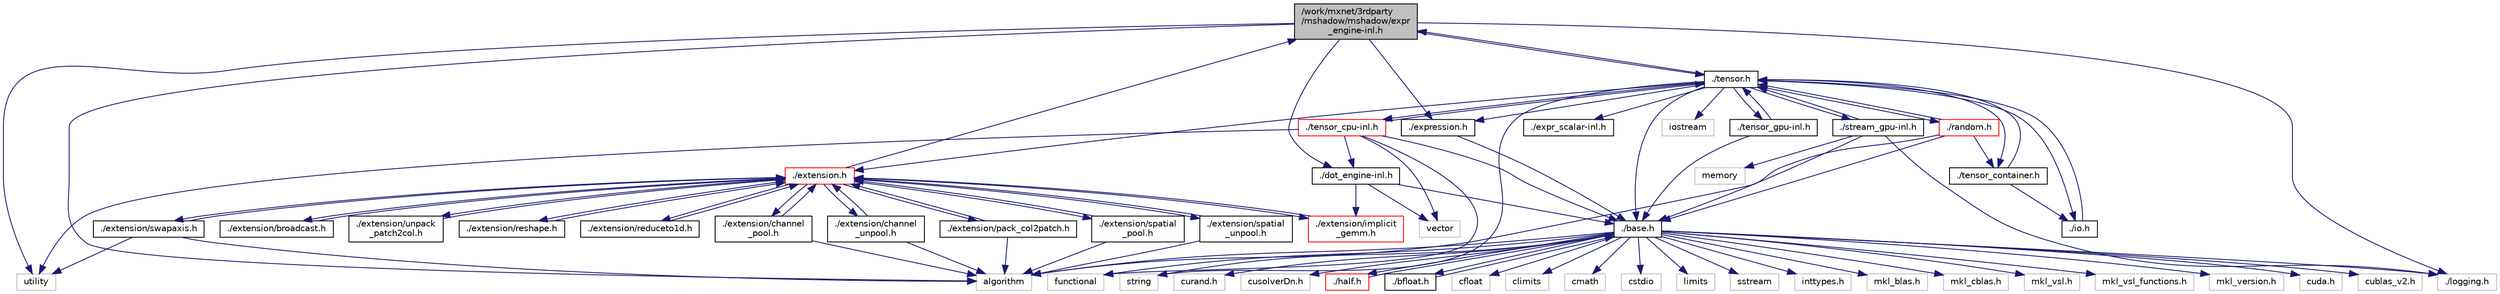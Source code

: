 digraph "/work/mxnet/3rdparty/mshadow/mshadow/expr_engine-inl.h"
{
 // LATEX_PDF_SIZE
  edge [fontname="Helvetica",fontsize="10",labelfontname="Helvetica",labelfontsize="10"];
  node [fontname="Helvetica",fontsize="10",shape=record];
  Node1 [label="/work/mxnet/3rdparty\l/mshadow/mshadow/expr\l_engine-inl.h",height=0.2,width=0.4,color="black", fillcolor="grey75", style="filled", fontcolor="black",tooltip="definitions of how expressions should be evaluated"];
  Node1 -> Node2 [color="midnightblue",fontsize="10",style="solid",fontname="Helvetica"];
  Node2 [label="utility",height=0.2,width=0.4,color="grey75", fillcolor="white", style="filled",tooltip=" "];
  Node1 -> Node3 [color="midnightblue",fontsize="10",style="solid",fontname="Helvetica"];
  Node3 [label="algorithm",height=0.2,width=0.4,color="grey75", fillcolor="white", style="filled",tooltip=" "];
  Node1 -> Node4 [color="midnightblue",fontsize="10",style="solid",fontname="Helvetica"];
  Node4 [label="./logging.h",height=0.2,width=0.4,color="grey75", fillcolor="white", style="filled",tooltip=" "];
  Node1 -> Node5 [color="midnightblue",fontsize="10",style="solid",fontname="Helvetica"];
  Node5 [label="./expression.h",height=0.2,width=0.4,color="black", fillcolor="white", style="filled",URL="$expression_8h.html",tooltip="definitions of abstract expressions and expressions template"];
  Node5 -> Node6 [color="midnightblue",fontsize="10",style="solid",fontname="Helvetica"];
  Node6 [label="./base.h",height=0.2,width=0.4,color="black", fillcolor="white", style="filled",URL="$3rdparty_2mshadow_2mshadow_2base_8h.html",tooltip="definitions of base types, operators, macros functions"];
  Node6 -> Node3 [color="midnightblue",fontsize="10",style="solid",fontname="Helvetica"];
  Node6 -> Node7 [color="midnightblue",fontsize="10",style="solid",fontname="Helvetica"];
  Node7 [label="cfloat",height=0.2,width=0.4,color="grey75", fillcolor="white", style="filled",tooltip=" "];
  Node6 -> Node8 [color="midnightblue",fontsize="10",style="solid",fontname="Helvetica"];
  Node8 [label="climits",height=0.2,width=0.4,color="grey75", fillcolor="white", style="filled",tooltip=" "];
  Node6 -> Node9 [color="midnightblue",fontsize="10",style="solid",fontname="Helvetica"];
  Node9 [label="cmath",height=0.2,width=0.4,color="grey75", fillcolor="white", style="filled",tooltip=" "];
  Node6 -> Node10 [color="midnightblue",fontsize="10",style="solid",fontname="Helvetica"];
  Node10 [label="cstdio",height=0.2,width=0.4,color="grey75", fillcolor="white", style="filled",tooltip=" "];
  Node6 -> Node11 [color="midnightblue",fontsize="10",style="solid",fontname="Helvetica"];
  Node11 [label="functional",height=0.2,width=0.4,color="grey75", fillcolor="white", style="filled",tooltip=" "];
  Node6 -> Node12 [color="midnightblue",fontsize="10",style="solid",fontname="Helvetica"];
  Node12 [label="limits",height=0.2,width=0.4,color="grey75", fillcolor="white", style="filled",tooltip=" "];
  Node6 -> Node13 [color="midnightblue",fontsize="10",style="solid",fontname="Helvetica"];
  Node13 [label="sstream",height=0.2,width=0.4,color="grey75", fillcolor="white", style="filled",tooltip=" "];
  Node6 -> Node14 [color="midnightblue",fontsize="10",style="solid",fontname="Helvetica"];
  Node14 [label="string",height=0.2,width=0.4,color="grey75", fillcolor="white", style="filled",tooltip=" "];
  Node6 -> Node15 [color="midnightblue",fontsize="10",style="solid",fontname="Helvetica"];
  Node15 [label="inttypes.h",height=0.2,width=0.4,color="grey75", fillcolor="white", style="filled",tooltip=" "];
  Node6 -> Node16 [color="midnightblue",fontsize="10",style="solid",fontname="Helvetica"];
  Node16 [label="mkl_blas.h",height=0.2,width=0.4,color="grey75", fillcolor="white", style="filled",tooltip=" "];
  Node6 -> Node17 [color="midnightblue",fontsize="10",style="solid",fontname="Helvetica"];
  Node17 [label="mkl_cblas.h",height=0.2,width=0.4,color="grey75", fillcolor="white", style="filled",tooltip=" "];
  Node6 -> Node18 [color="midnightblue",fontsize="10",style="solid",fontname="Helvetica"];
  Node18 [label="mkl_vsl.h",height=0.2,width=0.4,color="grey75", fillcolor="white", style="filled",tooltip=" "];
  Node6 -> Node19 [color="midnightblue",fontsize="10",style="solid",fontname="Helvetica"];
  Node19 [label="mkl_vsl_functions.h",height=0.2,width=0.4,color="grey75", fillcolor="white", style="filled",tooltip=" "];
  Node6 -> Node20 [color="midnightblue",fontsize="10",style="solid",fontname="Helvetica"];
  Node20 [label="mkl_version.h",height=0.2,width=0.4,color="grey75", fillcolor="white", style="filled",tooltip=" "];
  Node6 -> Node21 [color="midnightblue",fontsize="10",style="solid",fontname="Helvetica"];
  Node21 [label="cuda.h",height=0.2,width=0.4,color="grey75", fillcolor="white", style="filled",tooltip=" "];
  Node6 -> Node22 [color="midnightblue",fontsize="10",style="solid",fontname="Helvetica"];
  Node22 [label="cublas_v2.h",height=0.2,width=0.4,color="grey75", fillcolor="white", style="filled",tooltip=" "];
  Node6 -> Node23 [color="midnightblue",fontsize="10",style="solid",fontname="Helvetica"];
  Node23 [label="curand.h",height=0.2,width=0.4,color="grey75", fillcolor="white", style="filled",tooltip=" "];
  Node6 -> Node24 [color="midnightblue",fontsize="10",style="solid",fontname="Helvetica"];
  Node24 [label="cusolverDn.h",height=0.2,width=0.4,color="grey75", fillcolor="white", style="filled",tooltip=" "];
  Node6 -> Node25 [color="midnightblue",fontsize="10",style="solid",fontname="Helvetica"];
  Node25 [label="./half.h",height=0.2,width=0.4,color="red", fillcolor="white", style="filled",URL="$half_8h.html",tooltip="definition of half (float16) type."];
  Node25 -> Node6 [color="midnightblue",fontsize="10",style="solid",fontname="Helvetica"];
  Node6 -> Node27 [color="midnightblue",fontsize="10",style="solid",fontname="Helvetica"];
  Node27 [label="./bfloat.h",height=0.2,width=0.4,color="black", fillcolor="white", style="filled",URL="$bfloat_8h.html",tooltip="definition of bfloat type."];
  Node27 -> Node6 [color="midnightblue",fontsize="10",style="solid",fontname="Helvetica"];
  Node6 -> Node4 [color="midnightblue",fontsize="10",style="solid",fontname="Helvetica"];
  Node1 -> Node28 [color="midnightblue",fontsize="10",style="solid",fontname="Helvetica"];
  Node28 [label="./tensor.h",height=0.2,width=0.4,color="black", fillcolor="white", style="filled",URL="$tensor_8h.html",tooltip="header file of tensor data structure and functions This lib requires explicit memory allocation and d..."];
  Node28 -> Node14 [color="midnightblue",fontsize="10",style="solid",fontname="Helvetica"];
  Node28 -> Node29 [color="midnightblue",fontsize="10",style="solid",fontname="Helvetica"];
  Node29 [label="iostream",height=0.2,width=0.4,color="grey75", fillcolor="white", style="filled",tooltip=" "];
  Node28 -> Node6 [color="midnightblue",fontsize="10",style="solid",fontname="Helvetica"];
  Node28 -> Node5 [color="midnightblue",fontsize="10",style="solid",fontname="Helvetica"];
  Node28 -> Node30 [color="midnightblue",fontsize="10",style="solid",fontname="Helvetica"];
  Node30 [label="./stream_gpu-inl.h",height=0.2,width=0.4,color="black", fillcolor="white", style="filled",URL="$stream__gpu-inl_8h.html",tooltip="implementation of GPU code"];
  Node30 -> Node31 [color="midnightblue",fontsize="10",style="solid",fontname="Helvetica"];
  Node31 [label="memory",height=0.2,width=0.4,color="grey75", fillcolor="white", style="filled",tooltip=" "];
  Node30 -> Node6 [color="midnightblue",fontsize="10",style="solid",fontname="Helvetica"];
  Node30 -> Node28 [color="midnightblue",fontsize="10",style="solid",fontname="Helvetica"];
  Node30 -> Node4 [color="midnightblue",fontsize="10",style="solid",fontname="Helvetica"];
  Node28 -> Node32 [color="midnightblue",fontsize="10",style="solid",fontname="Helvetica"];
  Node32 [label="./extension.h",height=0.2,width=0.4,color="red", fillcolor="white", style="filled",URL="$extension_8h.html",tooltip="some extension of expressions, used to support something beyond elementwise op"];
  Node32 -> Node1 [color="midnightblue",fontsize="10",style="solid",fontname="Helvetica"];
  Node32 -> Node33 [color="midnightblue",fontsize="10",style="solid",fontname="Helvetica"];
  Node33 [label="./extension/broadcast.h",height=0.2,width=0.4,color="black", fillcolor="white", style="filled",URL="$broadcast_8h.html",tooltip="support for broadcast and repmat"];
  Node33 -> Node32 [color="midnightblue",fontsize="10",style="solid",fontname="Helvetica"];
  Node32 -> Node34 [color="midnightblue",fontsize="10",style="solid",fontname="Helvetica"];
  Node34 [label="./extension/unpack\l_patch2col.h",height=0.2,width=0.4,color="black", fillcolor="white", style="filled",URL="$unpack__patch2col_8h.html",tooltip="support for unpack"];
  Node34 -> Node32 [color="midnightblue",fontsize="10",style="solid",fontname="Helvetica"];
  Node32 -> Node35 [color="midnightblue",fontsize="10",style="solid",fontname="Helvetica"];
  Node35 [label="./extension/pack_col2patch.h",height=0.2,width=0.4,color="black", fillcolor="white", style="filled",URL="$pack__col2patch_8h.html",tooltip="support for pack"];
  Node35 -> Node3 [color="midnightblue",fontsize="10",style="solid",fontname="Helvetica"];
  Node35 -> Node32 [color="midnightblue",fontsize="10",style="solid",fontname="Helvetica"];
  Node32 -> Node36 [color="midnightblue",fontsize="10",style="solid",fontname="Helvetica"];
  Node36 [label="./extension/reshape.h",height=0.2,width=0.4,color="black", fillcolor="white", style="filled",URL="$reshape_8h.html",tooltip="support for reshape"];
  Node36 -> Node32 [color="midnightblue",fontsize="10",style="solid",fontname="Helvetica"];
  Node32 -> Node37 [color="midnightblue",fontsize="10",style="solid",fontname="Helvetica"];
  Node37 [label="./extension/swapaxis.h",height=0.2,width=0.4,color="black", fillcolor="white", style="filled",URL="$swapaxis_8h.html",tooltip="support for swapaxis"];
  Node37 -> Node3 [color="midnightblue",fontsize="10",style="solid",fontname="Helvetica"];
  Node37 -> Node2 [color="midnightblue",fontsize="10",style="solid",fontname="Helvetica"];
  Node37 -> Node32 [color="midnightblue",fontsize="10",style="solid",fontname="Helvetica"];
  Node32 -> Node38 [color="midnightblue",fontsize="10",style="solid",fontname="Helvetica"];
  Node38 [label="./extension/reduceto1d.h",height=0.2,width=0.4,color="black", fillcolor="white", style="filled",URL="$reduceto1d_8h.html",tooltip="support for sum_rows and sumall_except_dim"];
  Node38 -> Node32 [color="midnightblue",fontsize="10",style="solid",fontname="Helvetica"];
  Node32 -> Node39 [color="midnightblue",fontsize="10",style="solid",fontname="Helvetica"];
  Node39 [label="./extension/spatial\l_pool.h",height=0.2,width=0.4,color="black", fillcolor="white", style="filled",URL="$spatial__pool_8h.html",tooltip="support for spatial pooling"];
  Node39 -> Node3 [color="midnightblue",fontsize="10",style="solid",fontname="Helvetica"];
  Node39 -> Node32 [color="midnightblue",fontsize="10",style="solid",fontname="Helvetica"];
  Node32 -> Node40 [color="midnightblue",fontsize="10",style="solid",fontname="Helvetica"];
  Node40 [label="./extension/spatial\l_unpool.h",height=0.2,width=0.4,color="black", fillcolor="white", style="filled",URL="$spatial__unpool_8h.html",tooltip="support for unpool"];
  Node40 -> Node3 [color="midnightblue",fontsize="10",style="solid",fontname="Helvetica"];
  Node40 -> Node32 [color="midnightblue",fontsize="10",style="solid",fontname="Helvetica"];
  Node32 -> Node41 [color="midnightblue",fontsize="10",style="solid",fontname="Helvetica"];
  Node41 [label="./extension/channel\l_pool.h",height=0.2,width=0.4,color="black", fillcolor="white", style="filled",URL="$channel__pool_8h.html",tooltip="support for chpool"];
  Node41 -> Node3 [color="midnightblue",fontsize="10",style="solid",fontname="Helvetica"];
  Node41 -> Node32 [color="midnightblue",fontsize="10",style="solid",fontname="Helvetica"];
  Node32 -> Node42 [color="midnightblue",fontsize="10",style="solid",fontname="Helvetica"];
  Node42 [label="./extension/channel\l_unpool.h",height=0.2,width=0.4,color="black", fillcolor="white", style="filled",URL="$channel__unpool_8h.html",tooltip=" "];
  Node42 -> Node3 [color="midnightblue",fontsize="10",style="solid",fontname="Helvetica"];
  Node42 -> Node32 [color="midnightblue",fontsize="10",style="solid",fontname="Helvetica"];
  Node32 -> Node47 [color="midnightblue",fontsize="10",style="solid",fontname="Helvetica"];
  Node47 [label="./extension/implicit\l_gemm.h",height=0.2,width=0.4,color="red", fillcolor="white", style="filled",URL="$implicit__gemm_8h.html",tooltip="support for implicit GEMM operation"];
  Node47 -> Node32 [color="midnightblue",fontsize="10",style="solid",fontname="Helvetica"];
  Node28 -> Node1 [color="midnightblue",fontsize="10",style="solid",fontname="Helvetica"];
  Node28 -> Node69 [color="midnightblue",fontsize="10",style="solid",fontname="Helvetica"];
  Node69 [label="./tensor_cpu-inl.h",height=0.2,width=0.4,color="red", fillcolor="white", style="filled",URL="$tensor__cpu-inl_8h.html",tooltip="implementation of CPU host code"];
  Node69 -> Node11 [color="midnightblue",fontsize="10",style="solid",fontname="Helvetica"];
  Node69 -> Node2 [color="midnightblue",fontsize="10",style="solid",fontname="Helvetica"];
  Node69 -> Node62 [color="midnightblue",fontsize="10",style="solid",fontname="Helvetica"];
  Node62 [label="vector",height=0.2,width=0.4,color="grey75", fillcolor="white", style="filled",tooltip=" "];
  Node69 -> Node6 [color="midnightblue",fontsize="10",style="solid",fontname="Helvetica"];
  Node69 -> Node28 [color="midnightblue",fontsize="10",style="solid",fontname="Helvetica"];
  Node69 -> Node71 [color="midnightblue",fontsize="10",style="solid",fontname="Helvetica"];
  Node71 [label="./dot_engine-inl.h",height=0.2,width=0.4,color="black", fillcolor="white", style="filled",URL="$dot__engine-inl_8h.html",tooltip="definitions of how Matrix Multiplications can be evaluated"];
  Node71 -> Node62 [color="midnightblue",fontsize="10",style="solid",fontname="Helvetica"];
  Node71 -> Node6 [color="midnightblue",fontsize="10",style="solid",fontname="Helvetica"];
  Node71 -> Node47 [color="midnightblue",fontsize="10",style="solid",fontname="Helvetica"];
  Node28 -> Node72 [color="midnightblue",fontsize="10",style="solid",fontname="Helvetica"];
  Node72 [label="./tensor_gpu-inl.h",height=0.2,width=0.4,color="black", fillcolor="white", style="filled",URL="$tensor__gpu-inl_8h.html",tooltip="implementation of GPU host code"];
  Node72 -> Node6 [color="midnightblue",fontsize="10",style="solid",fontname="Helvetica"];
  Node72 -> Node28 [color="midnightblue",fontsize="10",style="solid",fontname="Helvetica"];
  Node28 -> Node73 [color="midnightblue",fontsize="10",style="solid",fontname="Helvetica"];
  Node73 [label="./io.h",height=0.2,width=0.4,color="black", fillcolor="white", style="filled",URL="$3rdparty_2mshadow_2mshadow_2io_8h.html",tooltip="definitions of I/O functions for mshadow tensor"];
  Node73 -> Node28 [color="midnightblue",fontsize="10",style="solid",fontname="Helvetica"];
  Node28 -> Node74 [color="midnightblue",fontsize="10",style="solid",fontname="Helvetica"];
  Node74 [label="./tensor_container.h",height=0.2,width=0.4,color="black", fillcolor="white", style="filled",URL="$tensor__container_8h.html",tooltip="tensor container that does memory allocation and resize like STL"];
  Node74 -> Node28 [color="midnightblue",fontsize="10",style="solid",fontname="Helvetica"];
  Node74 -> Node73 [color="midnightblue",fontsize="10",style="solid",fontname="Helvetica"];
  Node28 -> Node75 [color="midnightblue",fontsize="10",style="solid",fontname="Helvetica"];
  Node75 [label="./random.h",height=0.2,width=0.4,color="red", fillcolor="white", style="filled",URL="$random_8h.html",tooltip="Random inline functions for tensor."];
  Node75 -> Node3 [color="midnightblue",fontsize="10",style="solid",fontname="Helvetica"];
  Node75 -> Node6 [color="midnightblue",fontsize="10",style="solid",fontname="Helvetica"];
  Node75 -> Node28 [color="midnightblue",fontsize="10",style="solid",fontname="Helvetica"];
  Node75 -> Node74 [color="midnightblue",fontsize="10",style="solid",fontname="Helvetica"];
  Node28 -> Node78 [color="midnightblue",fontsize="10",style="solid",fontname="Helvetica"];
  Node78 [label="./expr_scalar-inl.h",height=0.2,width=0.4,color="black", fillcolor="white", style="filled",URL="$expr__scalar-inl_8h.html",tooltip="definitions of operators in expression with respect to scalar this file will be included several time..."];
  Node1 -> Node71 [color="midnightblue",fontsize="10",style="solid",fontname="Helvetica"];
}
